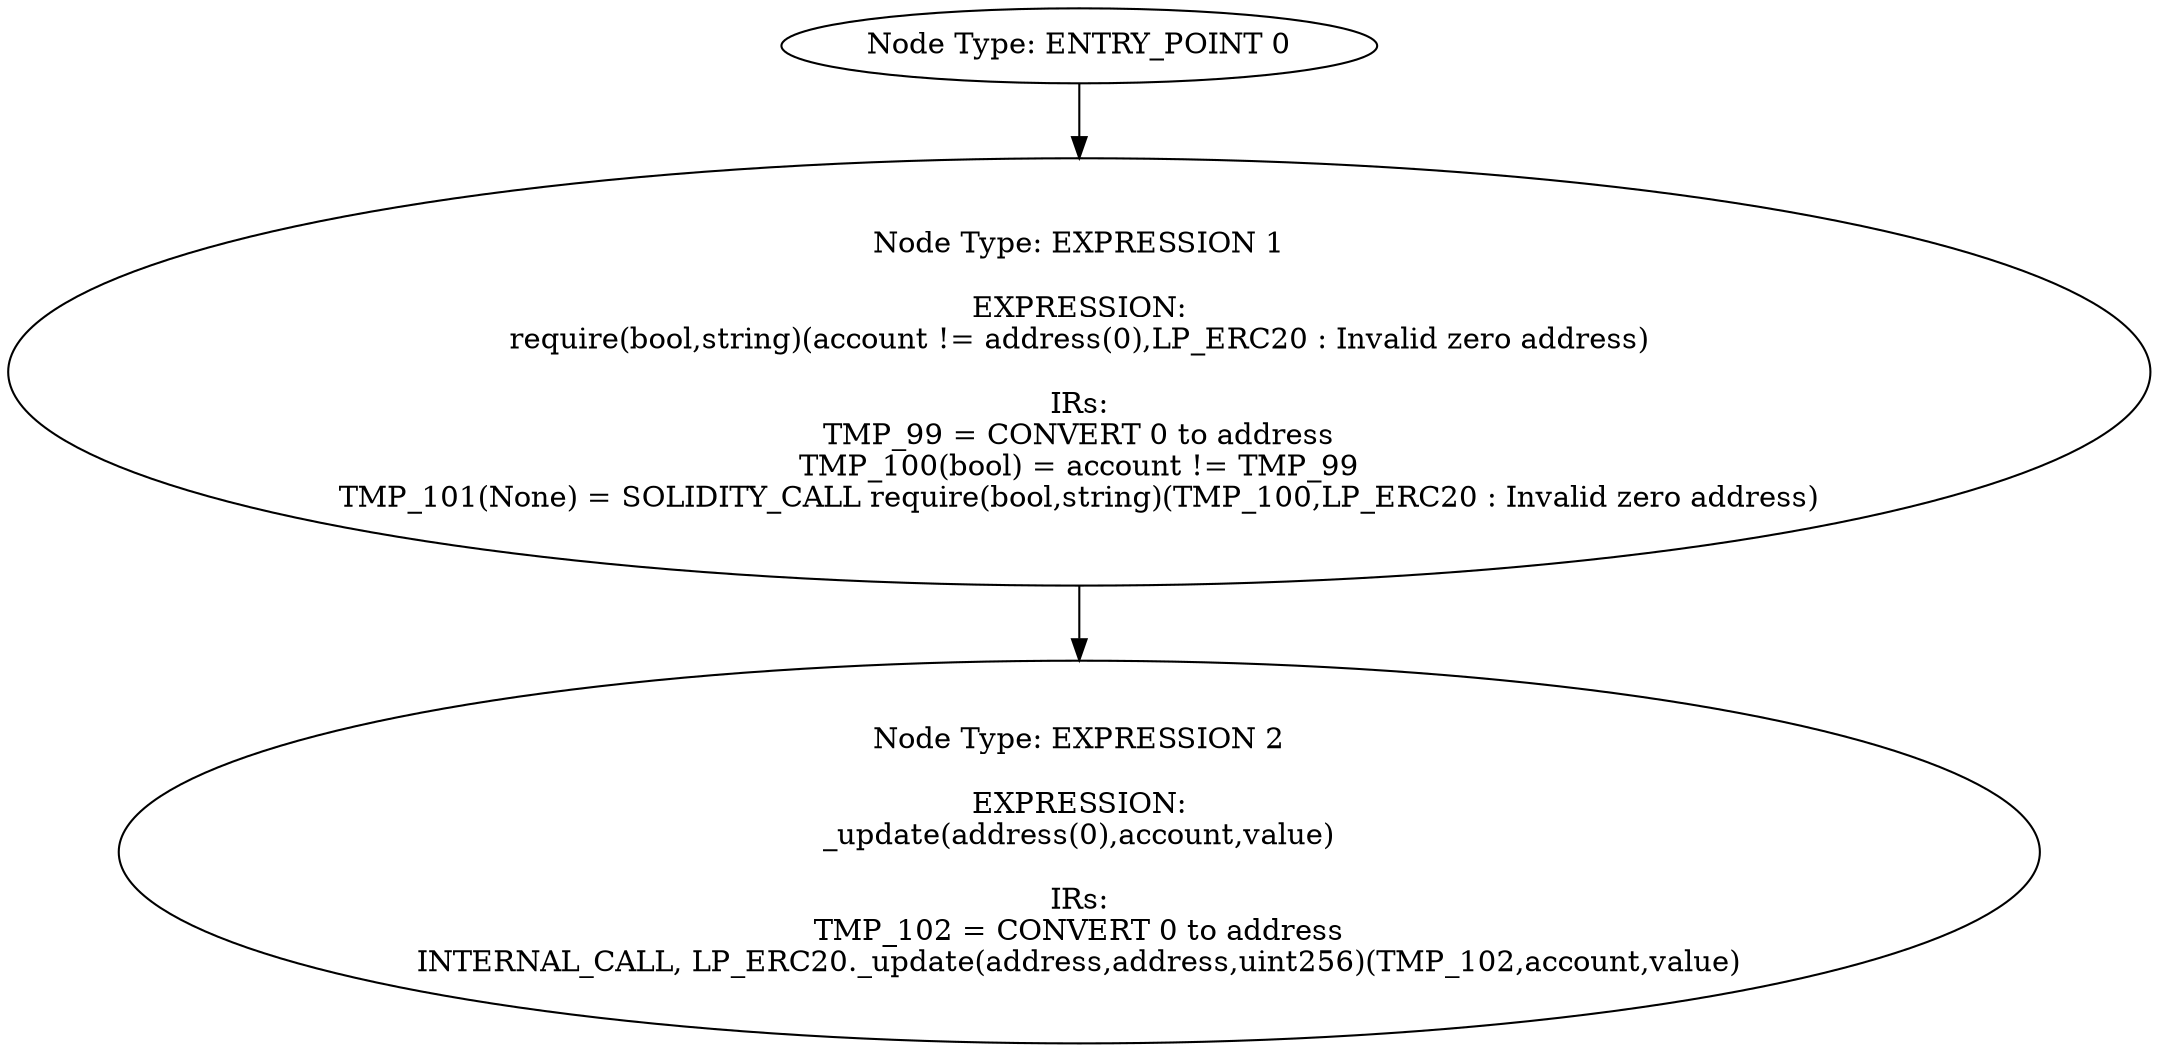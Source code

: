digraph{
0[label="Node Type: ENTRY_POINT 0
"];
0->1;
1[label="Node Type: EXPRESSION 1

EXPRESSION:
require(bool,string)(account != address(0),LP_ERC20 : Invalid zero address)

IRs:
TMP_99 = CONVERT 0 to address
TMP_100(bool) = account != TMP_99
TMP_101(None) = SOLIDITY_CALL require(bool,string)(TMP_100,LP_ERC20 : Invalid zero address)"];
1->2;
2[label="Node Type: EXPRESSION 2

EXPRESSION:
_update(address(0),account,value)

IRs:
TMP_102 = CONVERT 0 to address
INTERNAL_CALL, LP_ERC20._update(address,address,uint256)(TMP_102,account,value)"];
}
